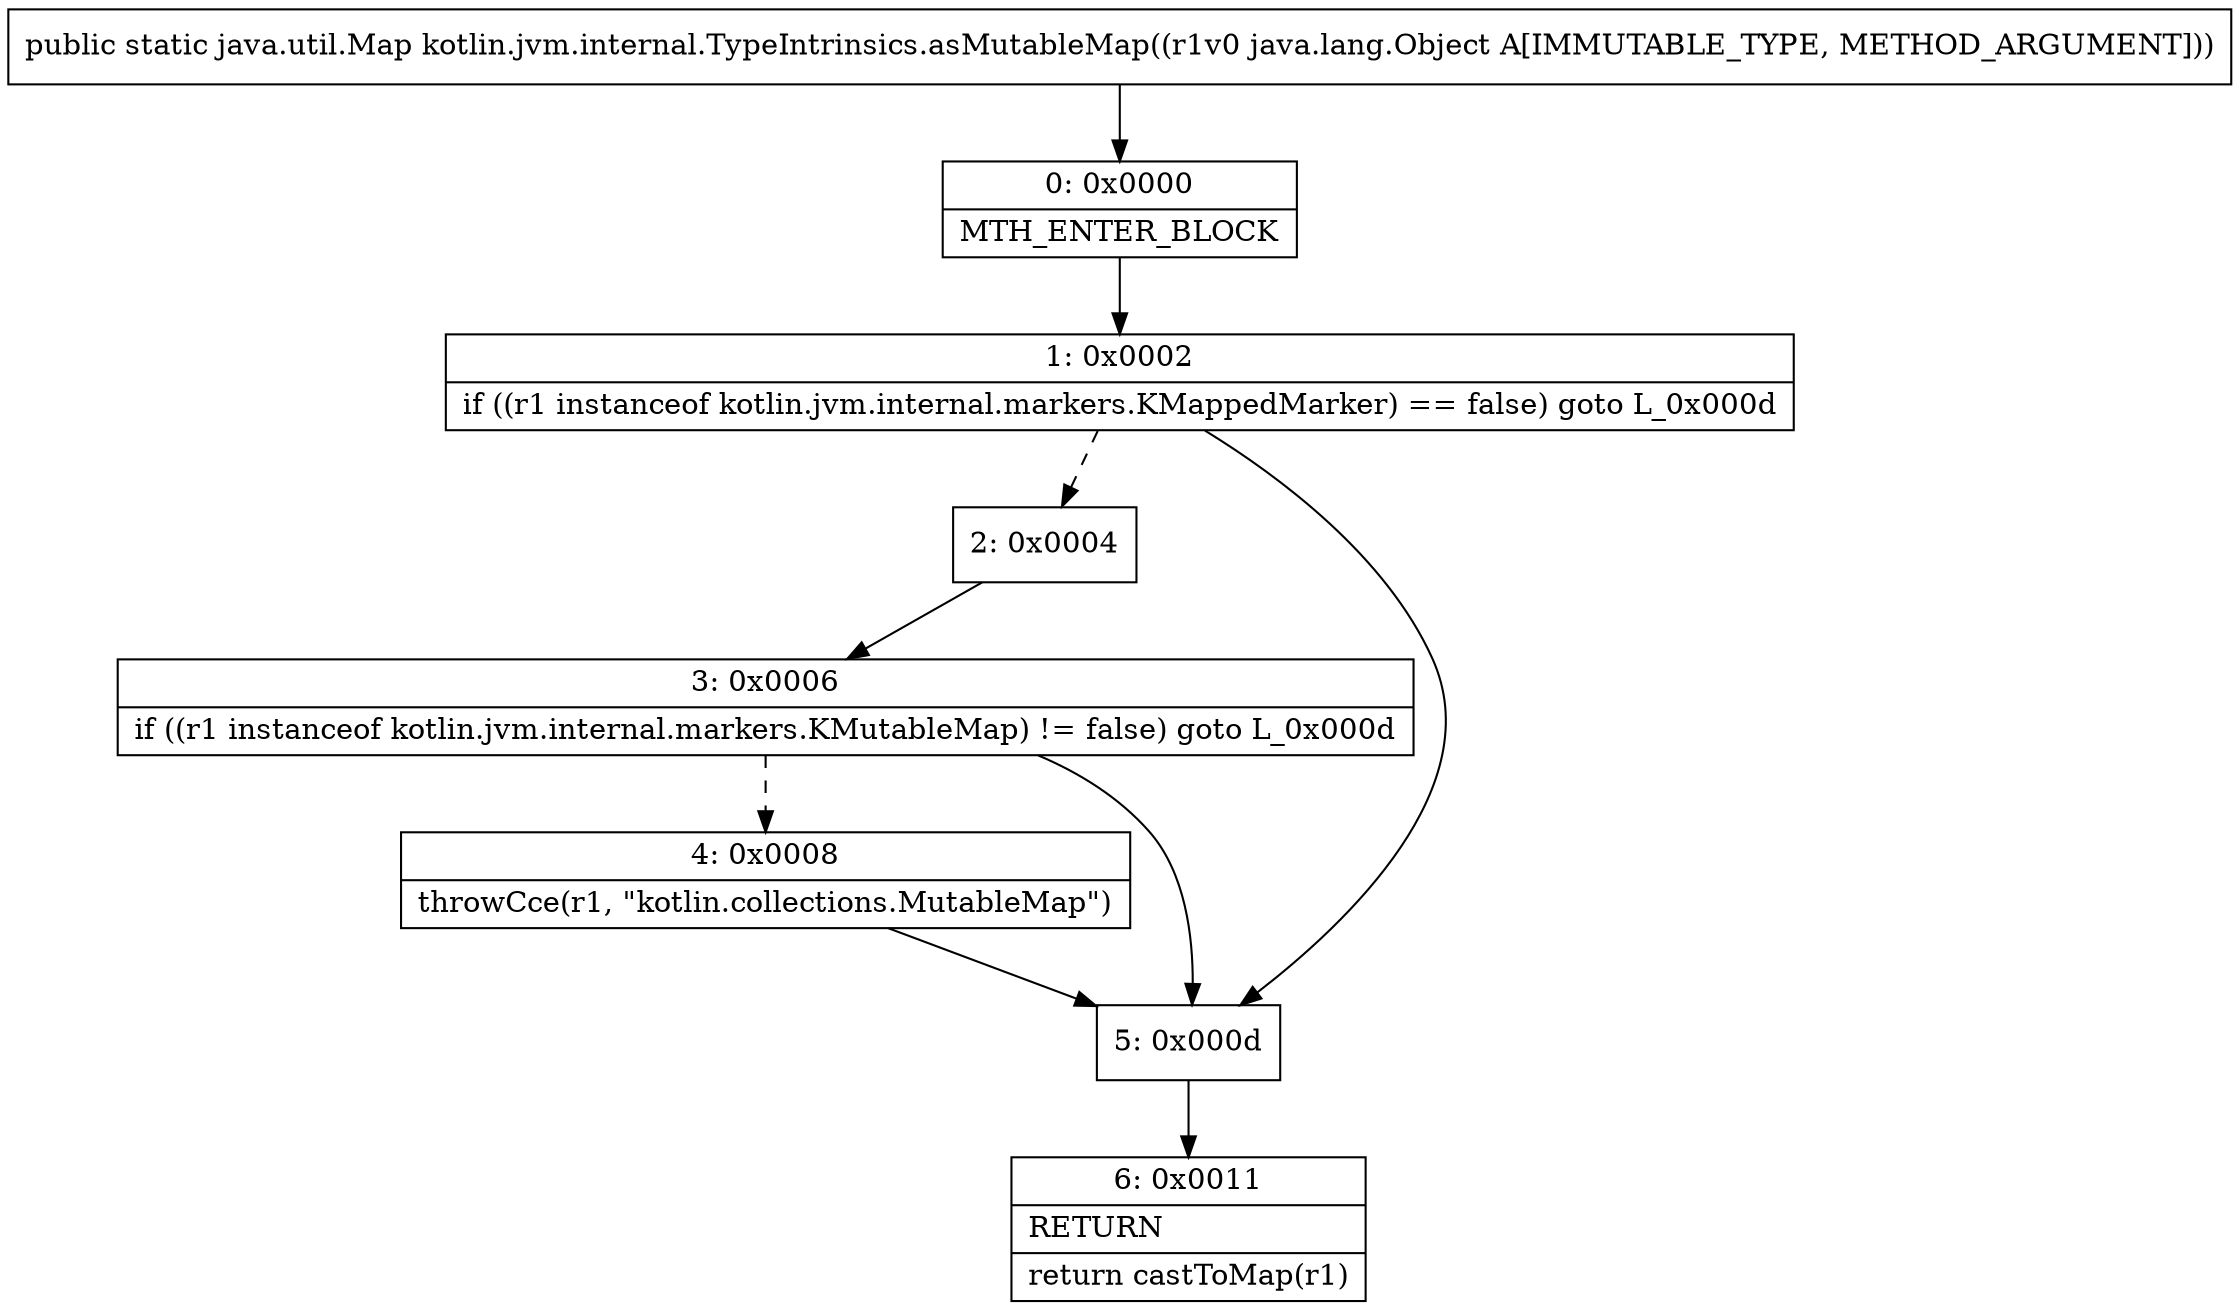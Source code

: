 digraph "CFG forkotlin.jvm.internal.TypeIntrinsics.asMutableMap(Ljava\/lang\/Object;)Ljava\/util\/Map;" {
Node_0 [shape=record,label="{0\:\ 0x0000|MTH_ENTER_BLOCK\l}"];
Node_1 [shape=record,label="{1\:\ 0x0002|if ((r1 instanceof kotlin.jvm.internal.markers.KMappedMarker) == false) goto L_0x000d\l}"];
Node_2 [shape=record,label="{2\:\ 0x0004}"];
Node_3 [shape=record,label="{3\:\ 0x0006|if ((r1 instanceof kotlin.jvm.internal.markers.KMutableMap) != false) goto L_0x000d\l}"];
Node_4 [shape=record,label="{4\:\ 0x0008|throwCce(r1, \"kotlin.collections.MutableMap\")\l}"];
Node_5 [shape=record,label="{5\:\ 0x000d}"];
Node_6 [shape=record,label="{6\:\ 0x0011|RETURN\l|return castToMap(r1)\l}"];
MethodNode[shape=record,label="{public static java.util.Map kotlin.jvm.internal.TypeIntrinsics.asMutableMap((r1v0 java.lang.Object A[IMMUTABLE_TYPE, METHOD_ARGUMENT])) }"];
MethodNode -> Node_0;
Node_0 -> Node_1;
Node_1 -> Node_2[style=dashed];
Node_1 -> Node_5;
Node_2 -> Node_3;
Node_3 -> Node_4[style=dashed];
Node_3 -> Node_5;
Node_4 -> Node_5;
Node_5 -> Node_6;
}

